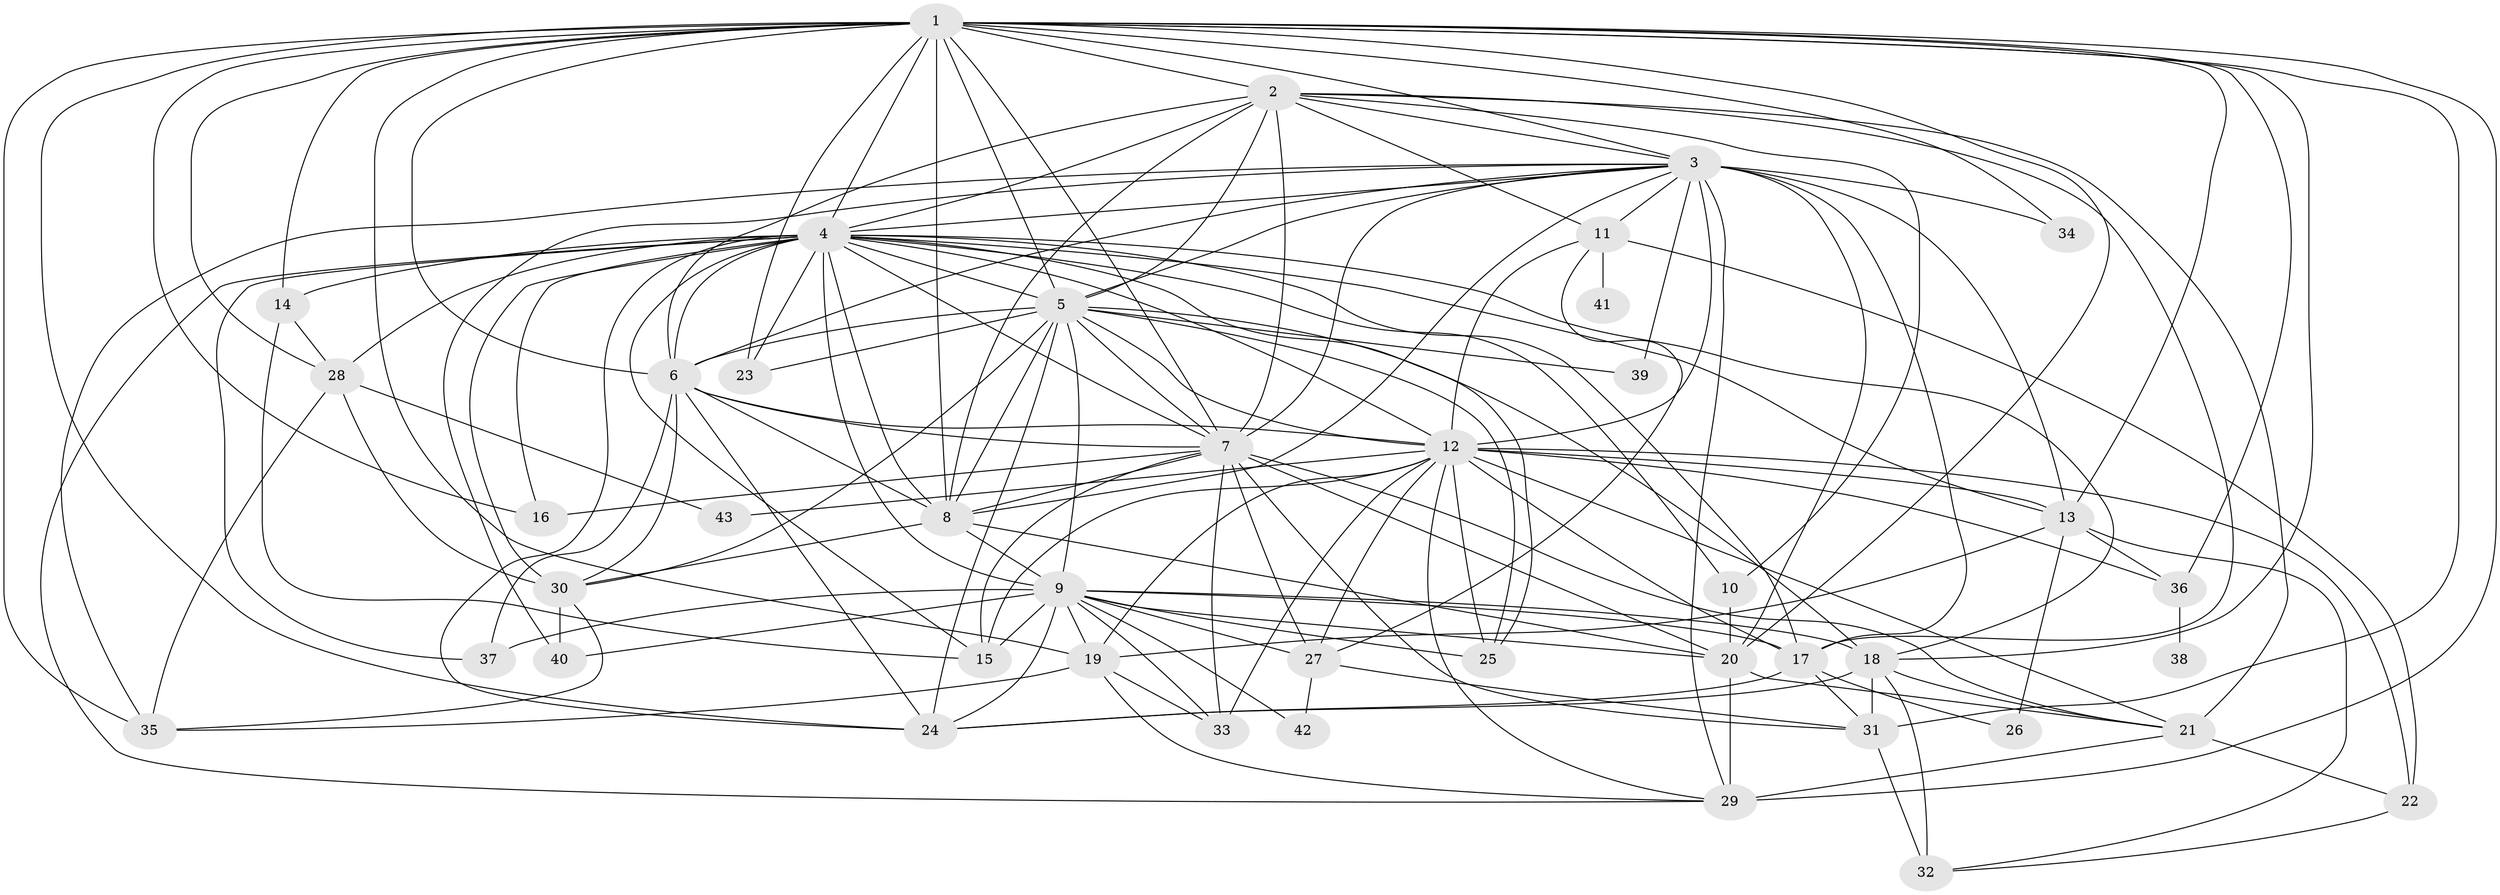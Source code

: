 // original degree distribution, {17: 0.007042253521126761, 18: 0.007042253521126761, 42: 0.007042253521126761, 23: 0.014084507042253521, 28: 0.007042253521126761, 27: 0.007042253521126761, 24: 0.007042253521126761, 19: 0.007042253521126761, 22: 0.007042253521126761, 5: 0.035211267605633804, 7: 0.014084507042253521, 6: 0.035211267605633804, 3: 0.20422535211267606, 9: 0.007042253521126761, 2: 0.5422535211267606, 8: 0.007042253521126761, 4: 0.08450704225352113}
// Generated by graph-tools (version 1.1) at 2025/49/03/04/25 22:49:55]
// undirected, 43 vertices, 153 edges
graph export_dot {
  node [color=gray90,style=filled];
  1;
  2;
  3;
  4;
  5;
  6;
  7;
  8;
  9;
  10;
  11;
  12;
  13;
  14;
  15;
  16;
  17;
  18;
  19;
  20;
  21;
  22;
  23;
  24;
  25;
  26;
  27;
  28;
  29;
  30;
  31;
  32;
  33;
  34;
  35;
  36;
  37;
  38;
  39;
  40;
  41;
  42;
  43;
  1 -- 2 [weight=2.0];
  1 -- 3 [weight=2.0];
  1 -- 4 [weight=4.0];
  1 -- 5 [weight=3.0];
  1 -- 6 [weight=2.0];
  1 -- 7 [weight=2.0];
  1 -- 8 [weight=3.0];
  1 -- 13 [weight=1.0];
  1 -- 14 [weight=1.0];
  1 -- 16 [weight=1.0];
  1 -- 18 [weight=1.0];
  1 -- 19 [weight=4.0];
  1 -- 20 [weight=1.0];
  1 -- 23 [weight=1.0];
  1 -- 24 [weight=1.0];
  1 -- 28 [weight=1.0];
  1 -- 29 [weight=1.0];
  1 -- 31 [weight=1.0];
  1 -- 34 [weight=2.0];
  1 -- 35 [weight=1.0];
  1 -- 36 [weight=1.0];
  2 -- 3 [weight=1.0];
  2 -- 4 [weight=3.0];
  2 -- 5 [weight=1.0];
  2 -- 6 [weight=1.0];
  2 -- 7 [weight=2.0];
  2 -- 8 [weight=1.0];
  2 -- 10 [weight=1.0];
  2 -- 11 [weight=1.0];
  2 -- 17 [weight=1.0];
  2 -- 21 [weight=4.0];
  3 -- 4 [weight=3.0];
  3 -- 5 [weight=1.0];
  3 -- 6 [weight=1.0];
  3 -- 7 [weight=1.0];
  3 -- 8 [weight=2.0];
  3 -- 11 [weight=2.0];
  3 -- 12 [weight=17.0];
  3 -- 13 [weight=2.0];
  3 -- 17 [weight=1.0];
  3 -- 20 [weight=1.0];
  3 -- 29 [weight=1.0];
  3 -- 34 [weight=1.0];
  3 -- 35 [weight=1.0];
  3 -- 39 [weight=1.0];
  3 -- 40 [weight=2.0];
  4 -- 5 [weight=2.0];
  4 -- 6 [weight=3.0];
  4 -- 7 [weight=2.0];
  4 -- 8 [weight=2.0];
  4 -- 9 [weight=3.0];
  4 -- 10 [weight=1.0];
  4 -- 12 [weight=2.0];
  4 -- 13 [weight=1.0];
  4 -- 14 [weight=2.0];
  4 -- 15 [weight=5.0];
  4 -- 16 [weight=2.0];
  4 -- 17 [weight=1.0];
  4 -- 18 [weight=1.0];
  4 -- 23 [weight=1.0];
  4 -- 24 [weight=1.0];
  4 -- 25 [weight=1.0];
  4 -- 28 [weight=4.0];
  4 -- 29 [weight=1.0];
  4 -- 30 [weight=1.0];
  4 -- 37 [weight=1.0];
  5 -- 6 [weight=1.0];
  5 -- 7 [weight=1.0];
  5 -- 8 [weight=2.0];
  5 -- 9 [weight=1.0];
  5 -- 12 [weight=1.0];
  5 -- 18 [weight=1.0];
  5 -- 23 [weight=1.0];
  5 -- 24 [weight=7.0];
  5 -- 25 [weight=2.0];
  5 -- 30 [weight=1.0];
  5 -- 39 [weight=2.0];
  6 -- 7 [weight=1.0];
  6 -- 8 [weight=1.0];
  6 -- 12 [weight=2.0];
  6 -- 24 [weight=1.0];
  6 -- 30 [weight=2.0];
  6 -- 37 [weight=3.0];
  7 -- 8 [weight=1.0];
  7 -- 15 [weight=1.0];
  7 -- 16 [weight=1.0];
  7 -- 20 [weight=1.0];
  7 -- 21 [weight=1.0];
  7 -- 27 [weight=5.0];
  7 -- 31 [weight=1.0];
  7 -- 33 [weight=1.0];
  8 -- 9 [weight=9.0];
  8 -- 20 [weight=1.0];
  8 -- 30 [weight=1.0];
  9 -- 15 [weight=1.0];
  9 -- 17 [weight=1.0];
  9 -- 18 [weight=1.0];
  9 -- 19 [weight=1.0];
  9 -- 20 [weight=1.0];
  9 -- 24 [weight=1.0];
  9 -- 25 [weight=1.0];
  9 -- 27 [weight=1.0];
  9 -- 33 [weight=1.0];
  9 -- 37 [weight=1.0];
  9 -- 40 [weight=1.0];
  9 -- 42 [weight=1.0];
  10 -- 20 [weight=4.0];
  11 -- 12 [weight=1.0];
  11 -- 22 [weight=1.0];
  11 -- 27 [weight=1.0];
  11 -- 41 [weight=2.0];
  12 -- 13 [weight=2.0];
  12 -- 15 [weight=1.0];
  12 -- 17 [weight=1.0];
  12 -- 19 [weight=1.0];
  12 -- 21 [weight=1.0];
  12 -- 22 [weight=1.0];
  12 -- 25 [weight=1.0];
  12 -- 27 [weight=2.0];
  12 -- 29 [weight=1.0];
  12 -- 33 [weight=2.0];
  12 -- 36 [weight=2.0];
  12 -- 43 [weight=1.0];
  13 -- 19 [weight=1.0];
  13 -- 26 [weight=1.0];
  13 -- 32 [weight=1.0];
  13 -- 36 [weight=1.0];
  14 -- 15 [weight=1.0];
  14 -- 28 [weight=1.0];
  17 -- 24 [weight=2.0];
  17 -- 26 [weight=1.0];
  17 -- 31 [weight=1.0];
  18 -- 21 [weight=1.0];
  18 -- 24 [weight=1.0];
  18 -- 31 [weight=2.0];
  18 -- 32 [weight=1.0];
  19 -- 29 [weight=1.0];
  19 -- 33 [weight=1.0];
  19 -- 35 [weight=1.0];
  20 -- 21 [weight=1.0];
  20 -- 29 [weight=3.0];
  21 -- 22 [weight=1.0];
  21 -- 29 [weight=1.0];
  22 -- 32 [weight=1.0];
  27 -- 31 [weight=1.0];
  27 -- 42 [weight=1.0];
  28 -- 30 [weight=1.0];
  28 -- 35 [weight=1.0];
  28 -- 43 [weight=1.0];
  30 -- 35 [weight=1.0];
  30 -- 40 [weight=1.0];
  31 -- 32 [weight=2.0];
  36 -- 38 [weight=1.0];
}
